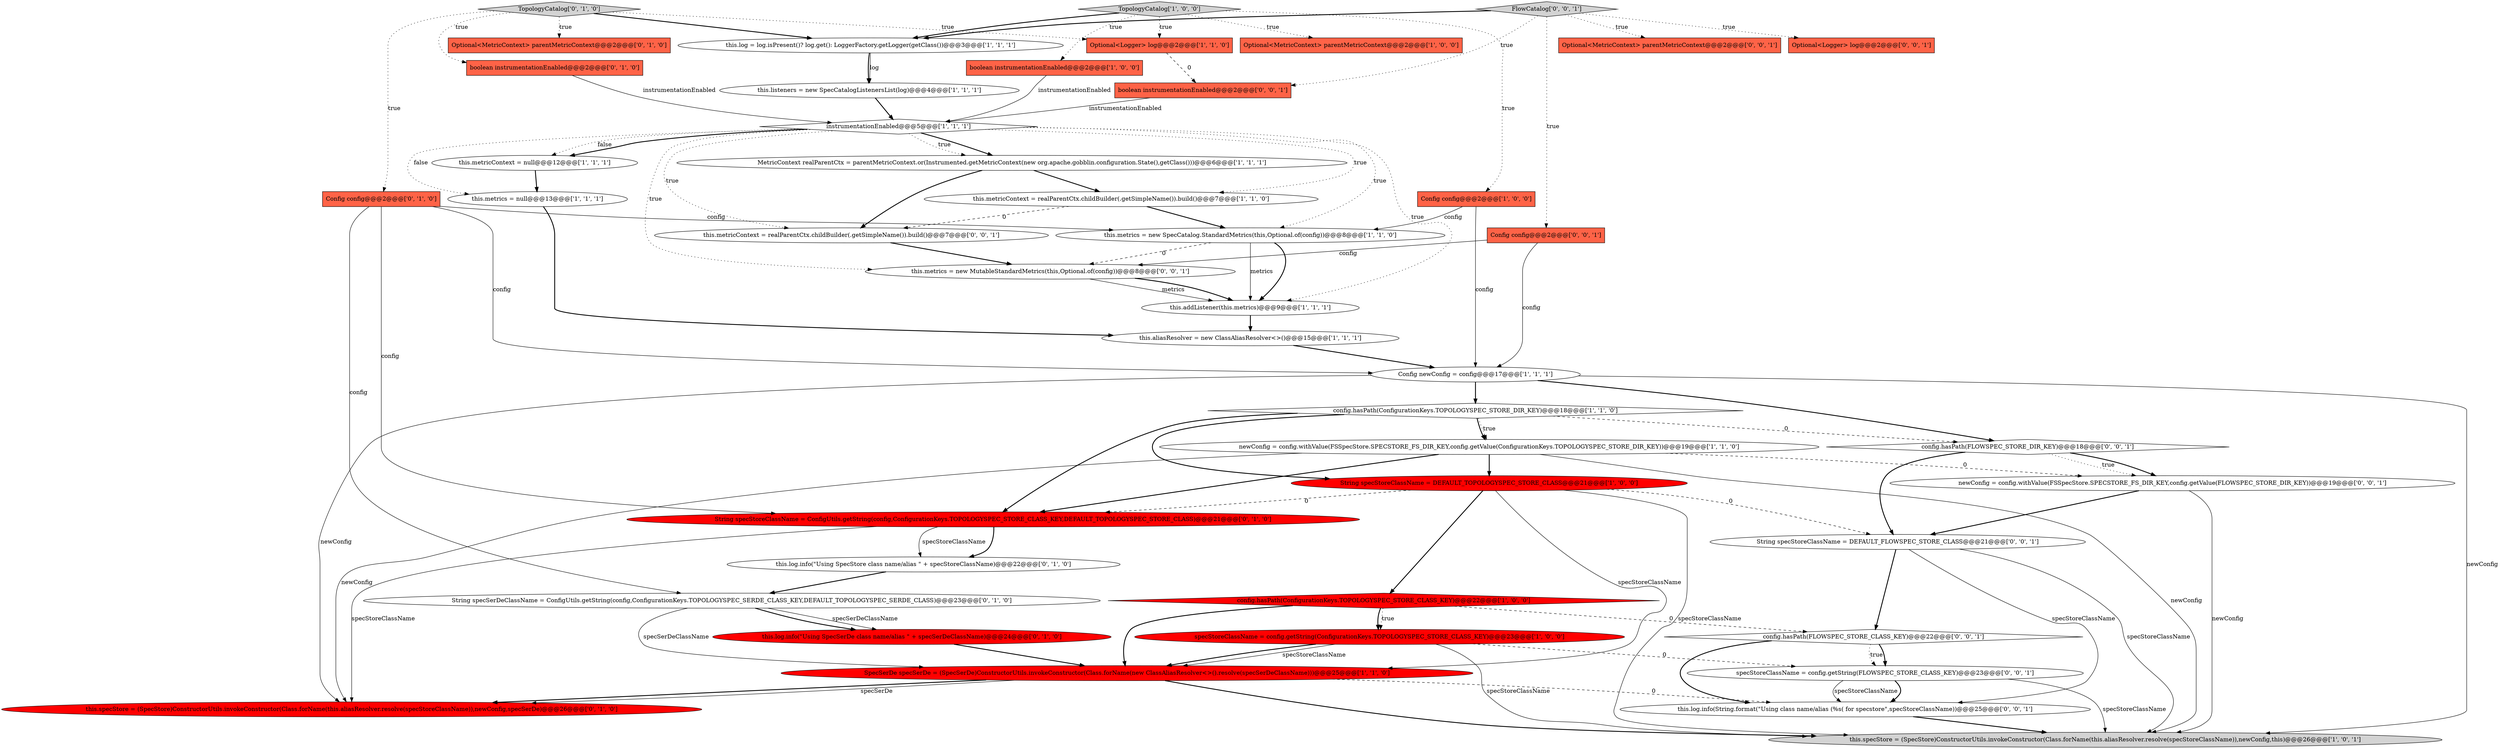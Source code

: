 digraph {
6 [style = filled, label = "Optional<MetricContext> parentMetricContext@@@2@@@['1', '0', '0']", fillcolor = tomato, shape = box image = "AAA0AAABBB1BBB"];
43 [style = filled, label = "Optional<MetricContext> parentMetricContext@@@2@@@['0', '0', '1']", fillcolor = tomato, shape = box image = "AAA0AAABBB3BBB"];
44 [style = filled, label = "boolean instrumentationEnabled@@@2@@@['0', '0', '1']", fillcolor = tomato, shape = box image = "AAA0AAABBB3BBB"];
39 [style = filled, label = "config.hasPath(FLOWSPEC_STORE_CLASS_KEY)@@@22@@@['0', '0', '1']", fillcolor = white, shape = diamond image = "AAA0AAABBB3BBB"];
14 [style = filled, label = "this.aliasResolver = new ClassAliasResolver<>()@@@15@@@['1', '1', '1']", fillcolor = white, shape = ellipse image = "AAA0AAABBB1BBB"];
19 [style = filled, label = "newConfig = config.withValue(FSSpecStore.SPECSTORE_FS_DIR_KEY,config.getValue(ConfigurationKeys.TOPOLOGYSPEC_STORE_DIR_KEY))@@@19@@@['1', '1', '0']", fillcolor = white, shape = ellipse image = "AAA0AAABBB1BBB"];
34 [style = filled, label = "this.metrics = new MutableStandardMetrics(this,Optional.of(config))@@@8@@@['0', '0', '1']", fillcolor = white, shape = ellipse image = "AAA0AAABBB3BBB"];
9 [style = filled, label = "TopologyCatalog['1', '0', '0']", fillcolor = lightgray, shape = diamond image = "AAA0AAABBB1BBB"];
2 [style = filled, label = "specStoreClassName = config.getString(ConfigurationKeys.TOPOLOGYSPEC_STORE_CLASS_KEY)@@@23@@@['1', '0', '0']", fillcolor = red, shape = ellipse image = "AAA1AAABBB1BBB"];
30 [style = filled, label = "String specStoreClassName = ConfigUtils.getString(config,ConfigurationKeys.TOPOLOGYSPEC_STORE_CLASS_KEY,DEFAULT_TOPOLOGYSPEC_STORE_CLASS)@@@21@@@['0', '1', '0']", fillcolor = red, shape = ellipse image = "AAA1AAABBB2BBB"];
29 [style = filled, label = "String specSerDeClassName = ConfigUtils.getString(config,ConfigurationKeys.TOPOLOGYSPEC_SERDE_CLASS_KEY,DEFAULT_TOPOLOGYSPEC_SERDE_CLASS)@@@23@@@['0', '1', '0']", fillcolor = white, shape = ellipse image = "AAA0AAABBB2BBB"];
10 [style = filled, label = "this.log = log.isPresent()? log.get(): LoggerFactory.getLogger(getClass())@@@3@@@['1', '1', '1']", fillcolor = white, shape = ellipse image = "AAA0AAABBB1BBB"];
1 [style = filled, label = "boolean instrumentationEnabled@@@2@@@['1', '0', '0']", fillcolor = tomato, shape = box image = "AAA0AAABBB1BBB"];
0 [style = filled, label = "this.metrics = new SpecCatalog.StandardMetrics(this,Optional.of(config))@@@8@@@['1', '1', '0']", fillcolor = white, shape = ellipse image = "AAA0AAABBB1BBB"];
37 [style = filled, label = "Config config@@@2@@@['0', '0', '1']", fillcolor = tomato, shape = box image = "AAA0AAABBB3BBB"];
20 [style = filled, label = "instrumentationEnabled@@@5@@@['1', '1', '1']", fillcolor = white, shape = diamond image = "AAA0AAABBB1BBB"];
21 [style = filled, label = "SpecSerDe specSerDe = (SpecSerDe)ConstructorUtils.invokeConstructor(Class.forName(new ClassAliasResolver<>().resolve(specSerDeClassName)))@@@25@@@['1', '1', '0']", fillcolor = red, shape = ellipse image = "AAA1AAABBB1BBB"];
36 [style = filled, label = "specStoreClassName = config.getString(FLOWSPEC_STORE_CLASS_KEY)@@@23@@@['0', '0', '1']", fillcolor = white, shape = ellipse image = "AAA0AAABBB3BBB"];
32 [style = filled, label = "newConfig = config.withValue(FSSpecStore.SPECSTORE_FS_DIR_KEY,config.getValue(FLOWSPEC_STORE_DIR_KEY))@@@19@@@['0', '0', '1']", fillcolor = white, shape = ellipse image = "AAA0AAABBB3BBB"];
41 [style = filled, label = "this.log.info(String.format(\"Using class name/alias (%s( for specstore\",specStoreClassName))@@@25@@@['0', '0', '1']", fillcolor = white, shape = ellipse image = "AAA0AAABBB3BBB"];
5 [style = filled, label = "MetricContext realParentCtx = parentMetricContext.or(Instrumented.getMetricContext(new org.apache.gobblin.configuration.State(),getClass()))@@@6@@@['1', '1', '1']", fillcolor = white, shape = ellipse image = "AAA0AAABBB1BBB"];
17 [style = filled, label = "this.addListener(this.metrics)@@@9@@@['1', '1', '1']", fillcolor = white, shape = ellipse image = "AAA0AAABBB1BBB"];
7 [style = filled, label = "config.hasPath(ConfigurationKeys.TOPOLOGYSPEC_STORE_CLASS_KEY)@@@22@@@['1', '0', '0']", fillcolor = red, shape = diamond image = "AAA1AAABBB1BBB"];
8 [style = filled, label = "config.hasPath(ConfigurationKeys.TOPOLOGYSPEC_STORE_DIR_KEY)@@@18@@@['1', '1', '0']", fillcolor = white, shape = diamond image = "AAA0AAABBB1BBB"];
18 [style = filled, label = "this.metricContext = realParentCtx.childBuilder(.getSimpleName()).build()@@@7@@@['1', '1', '0']", fillcolor = white, shape = ellipse image = "AAA0AAABBB1BBB"];
11 [style = filled, label = "this.metrics = null@@@13@@@['1', '1', '1']", fillcolor = white, shape = ellipse image = "AAA0AAABBB1BBB"];
15 [style = filled, label = "Config config@@@2@@@['1', '0', '0']", fillcolor = tomato, shape = box image = "AAA0AAABBB1BBB"];
40 [style = filled, label = "config.hasPath(FLOWSPEC_STORE_DIR_KEY)@@@18@@@['0', '0', '1']", fillcolor = white, shape = diamond image = "AAA0AAABBB3BBB"];
23 [style = filled, label = "Config config@@@2@@@['0', '1', '0']", fillcolor = tomato, shape = box image = "AAA0AAABBB2BBB"];
13 [style = filled, label = "this.metricContext = null@@@12@@@['1', '1', '1']", fillcolor = white, shape = ellipse image = "AAA0AAABBB1BBB"];
4 [style = filled, label = "this.specStore = (SpecStore)ConstructorUtils.invokeConstructor(Class.forName(this.aliasResolver.resolve(specStoreClassName)),newConfig,this)@@@26@@@['1', '0', '1']", fillcolor = lightgray, shape = ellipse image = "AAA0AAABBB1BBB"];
3 [style = filled, label = "String specStoreClassName = DEFAULT_TOPOLOGYSPEC_STORE_CLASS@@@21@@@['1', '0', '0']", fillcolor = red, shape = ellipse image = "AAA1AAABBB1BBB"];
26 [style = filled, label = "this.specStore = (SpecStore)ConstructorUtils.invokeConstructor(Class.forName(this.aliasResolver.resolve(specStoreClassName)),newConfig,specSerDe)@@@26@@@['0', '1', '0']", fillcolor = red, shape = ellipse image = "AAA1AAABBB2BBB"];
42 [style = filled, label = "Optional<Logger> log@@@2@@@['0', '0', '1']", fillcolor = tomato, shape = box image = "AAA0AAABBB3BBB"];
38 [style = filled, label = "FlowCatalog['0', '0', '1']", fillcolor = lightgray, shape = diamond image = "AAA0AAABBB3BBB"];
22 [style = filled, label = "this.listeners = new SpecCatalogListenersList(log)@@@4@@@['1', '1', '1']", fillcolor = white, shape = ellipse image = "AAA0AAABBB1BBB"];
12 [style = filled, label = "Config newConfig = config@@@17@@@['1', '1', '1']", fillcolor = white, shape = ellipse image = "AAA0AAABBB1BBB"];
28 [style = filled, label = "this.log.info(\"Using SpecStore class name/alias \" + specStoreClassName)@@@22@@@['0', '1', '0']", fillcolor = white, shape = ellipse image = "AAA0AAABBB2BBB"];
33 [style = filled, label = "this.metricContext = realParentCtx.childBuilder(.getSimpleName()).build()@@@7@@@['0', '0', '1']", fillcolor = white, shape = ellipse image = "AAA0AAABBB3BBB"];
27 [style = filled, label = "this.log.info(\"Using SpecSerDe class name/alias \" + specSerDeClassName)@@@24@@@['0', '1', '0']", fillcolor = red, shape = ellipse image = "AAA1AAABBB2BBB"];
35 [style = filled, label = "String specStoreClassName = DEFAULT_FLOWSPEC_STORE_CLASS@@@21@@@['0', '0', '1']", fillcolor = white, shape = ellipse image = "AAA0AAABBB3BBB"];
16 [style = filled, label = "Optional<Logger> log@@@2@@@['1', '1', '0']", fillcolor = tomato, shape = box image = "AAA0AAABBB1BBB"];
25 [style = filled, label = "boolean instrumentationEnabled@@@2@@@['0', '1', '0']", fillcolor = tomato, shape = box image = "AAA0AAABBB2BBB"];
31 [style = filled, label = "Optional<MetricContext> parentMetricContext@@@2@@@['0', '1', '0']", fillcolor = tomato, shape = box image = "AAA0AAABBB2BBB"];
24 [style = filled, label = "TopologyCatalog['0', '1', '0']", fillcolor = lightgray, shape = diamond image = "AAA0AAABBB2BBB"];
29->27 [style = solid, label="specSerDeClassName"];
8->30 [style = bold, label=""];
32->35 [style = bold, label=""];
15->12 [style = solid, label="config"];
39->36 [style = dotted, label="true"];
11->14 [style = bold, label=""];
24->25 [style = dotted, label="true"];
1->20 [style = solid, label="instrumentationEnabled"];
20->0 [style = dotted, label="true"];
30->26 [style = solid, label="specStoreClassName"];
40->32 [style = dotted, label="true"];
2->4 [style = solid, label="specStoreClassName"];
9->10 [style = bold, label=""];
34->17 [style = solid, label="metrics"];
0->17 [style = solid, label="metrics"];
21->26 [style = bold, label=""];
12->40 [style = bold, label=""];
30->28 [style = bold, label=""];
2->36 [style = dashed, label="0"];
29->21 [style = solid, label="specSerDeClassName"];
17->14 [style = bold, label=""];
34->17 [style = bold, label=""];
37->12 [style = solid, label="config"];
20->18 [style = dotted, label="true"];
0->34 [style = dashed, label="0"];
9->15 [style = dotted, label="true"];
20->13 [style = dotted, label="false"];
19->3 [style = bold, label=""];
20->34 [style = dotted, label="true"];
18->0 [style = bold, label=""];
18->33 [style = dashed, label="0"];
23->30 [style = solid, label="config"];
24->10 [style = bold, label=""];
36->41 [style = bold, label=""];
35->4 [style = solid, label="specStoreClassName"];
5->33 [style = bold, label=""];
0->17 [style = bold, label=""];
41->4 [style = bold, label=""];
13->11 [style = bold, label=""];
20->5 [style = dotted, label="true"];
36->4 [style = solid, label="specStoreClassName"];
29->27 [style = bold, label=""];
23->12 [style = solid, label="config"];
37->34 [style = solid, label="config"];
22->20 [style = bold, label=""];
3->7 [style = bold, label=""];
2->21 [style = bold, label=""];
7->2 [style = bold, label=""];
39->41 [style = bold, label=""];
12->26 [style = solid, label="newConfig"];
19->32 [style = dashed, label="0"];
7->39 [style = dashed, label="0"];
23->29 [style = solid, label="config"];
23->0 [style = solid, label="config"];
8->19 [style = dotted, label="true"];
38->42 [style = dotted, label="true"];
21->4 [style = bold, label=""];
38->37 [style = dotted, label="true"];
28->29 [style = bold, label=""];
7->2 [style = dotted, label="true"];
3->30 [style = dashed, label="0"];
8->40 [style = dashed, label="0"];
20->13 [style = bold, label=""];
40->35 [style = bold, label=""];
30->28 [style = solid, label="specStoreClassName"];
3->35 [style = dashed, label="0"];
20->17 [style = dotted, label="true"];
2->21 [style = solid, label="specStoreClassName"];
8->3 [style = bold, label=""];
35->39 [style = bold, label=""];
16->44 [style = dashed, label="0"];
38->44 [style = dotted, label="true"];
10->22 [style = solid, label="log"];
35->41 [style = solid, label="specStoreClassName"];
5->18 [style = bold, label=""];
24->16 [style = dotted, label="true"];
3->4 [style = solid, label="specStoreClassName"];
12->4 [style = solid, label="newConfig"];
19->26 [style = solid, label="newConfig"];
24->23 [style = dotted, label="true"];
20->33 [style = dotted, label="true"];
12->8 [style = bold, label=""];
9->1 [style = dotted, label="true"];
40->32 [style = bold, label=""];
9->16 [style = dotted, label="true"];
3->21 [style = solid, label="specStoreClassName"];
27->21 [style = bold, label=""];
10->22 [style = bold, label=""];
38->10 [style = bold, label=""];
8->19 [style = bold, label=""];
24->31 [style = dotted, label="true"];
19->4 [style = solid, label="newConfig"];
9->6 [style = dotted, label="true"];
44->20 [style = solid, label="instrumentationEnabled"];
36->41 [style = solid, label="specStoreClassName"];
20->5 [style = bold, label=""];
38->43 [style = dotted, label="true"];
25->20 [style = solid, label="instrumentationEnabled"];
21->41 [style = dashed, label="0"];
32->4 [style = solid, label="newConfig"];
14->12 [style = bold, label=""];
7->21 [style = bold, label=""];
20->11 [style = dotted, label="false"];
21->26 [style = solid, label="specSerDe"];
15->0 [style = solid, label="config"];
33->34 [style = bold, label=""];
39->36 [style = bold, label=""];
19->30 [style = bold, label=""];
}
